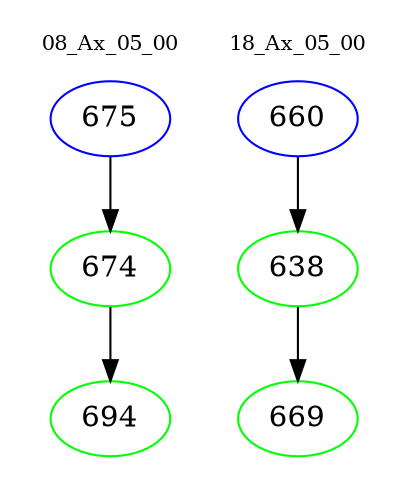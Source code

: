 digraph{
subgraph cluster_0 {
color = white
label = "08_Ax_05_00";
fontsize=10;
T0_675 [label="675", color="blue"]
T0_675 -> T0_674 [color="black"]
T0_674 [label="674", color="green"]
T0_674 -> T0_694 [color="black"]
T0_694 [label="694", color="green"]
}
subgraph cluster_1 {
color = white
label = "18_Ax_05_00";
fontsize=10;
T1_660 [label="660", color="blue"]
T1_660 -> T1_638 [color="black"]
T1_638 [label="638", color="green"]
T1_638 -> T1_669 [color="black"]
T1_669 [label="669", color="green"]
}
}

